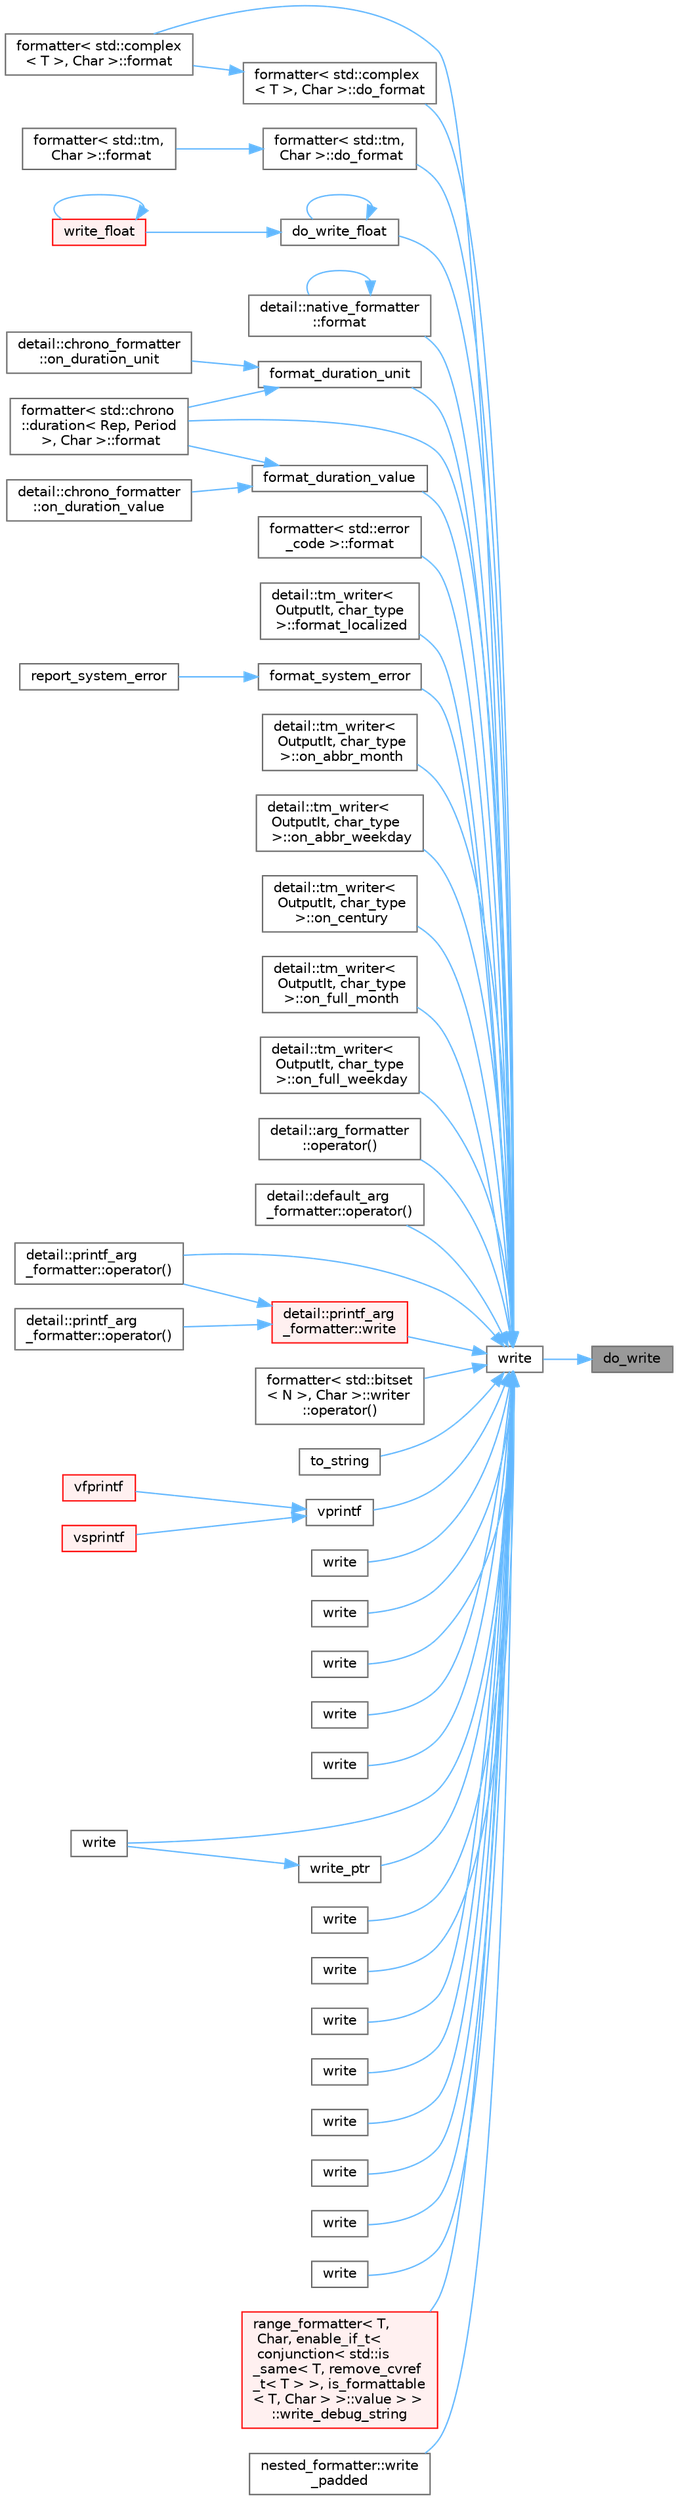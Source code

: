 digraph "do_write"
{
 // LATEX_PDF_SIZE
  bgcolor="transparent";
  edge [fontname=Helvetica,fontsize=10,labelfontname=Helvetica,labelfontsize=10];
  node [fontname=Helvetica,fontsize=10,shape=box,height=0.2,width=0.4];
  rankdir="RL";
  Node1 [id="Node000001",label="do_write",height=0.2,width=0.4,color="gray40", fillcolor="grey60", style="filled", fontcolor="black",tooltip=" "];
  Node1 -> Node2 [id="edge1_Node000001_Node000002",dir="back",color="steelblue1",style="solid",tooltip=" "];
  Node2 [id="Node000002",label="write",height=0.2,width=0.4,color="grey40", fillcolor="white", style="filled",URL="$namespacedetail.html#abb5bb7d57c9cc36020fa5c0bc10fa57a",tooltip=" "];
  Node2 -> Node3 [id="edge2_Node000002_Node000003",dir="back",color="steelblue1",style="solid",tooltip=" "];
  Node3 [id="Node000003",label="formatter\< std::complex\l\< T \>, Char \>::do_format",height=0.2,width=0.4,color="grey40", fillcolor="white", style="filled",URL="$structformatter_3_01std_1_1complex_3_01_t_01_4_00_01_char_01_4.html#ab9c515fba4a452e79d7dea18736a7f57",tooltip=" "];
  Node3 -> Node4 [id="edge3_Node000003_Node000004",dir="back",color="steelblue1",style="solid",tooltip=" "];
  Node4 [id="Node000004",label="formatter\< std::complex\l\< T \>, Char \>::format",height=0.2,width=0.4,color="grey40", fillcolor="white", style="filled",URL="$structformatter_3_01std_1_1complex_3_01_t_01_4_00_01_char_01_4.html#aebc2d403af5f0aa6b372cea57044631d",tooltip=" "];
  Node2 -> Node5 [id="edge4_Node000002_Node000005",dir="back",color="steelblue1",style="solid",tooltip=" "];
  Node5 [id="Node000005",label="formatter\< std::tm,\l Char \>::do_format",height=0.2,width=0.4,color="grey40", fillcolor="white", style="filled",URL="$structformatter_3_01std_1_1tm_00_01_char_01_4.html#aa9f5144aebbd265e2741db3d13aaebdd",tooltip=" "];
  Node5 -> Node6 [id="edge5_Node000005_Node000006",dir="back",color="steelblue1",style="solid",tooltip=" "];
  Node6 [id="Node000006",label="formatter\< std::tm,\l Char \>::format",height=0.2,width=0.4,color="grey40", fillcolor="white", style="filled",URL="$structformatter_3_01std_1_1tm_00_01_char_01_4.html#ac432305bec03b9700a76cf21a4b2828c",tooltip=" "];
  Node2 -> Node7 [id="edge6_Node000002_Node000007",dir="back",color="steelblue1",style="solid",tooltip=" "];
  Node7 [id="Node000007",label="do_write_float",height=0.2,width=0.4,color="grey40", fillcolor="white", style="filled",URL="$namespacedetail.html#a786e0235254992b5fef772243b3423ad",tooltip=" "];
  Node7 -> Node7 [id="edge7_Node000007_Node000007",dir="back",color="steelblue1",style="solid",tooltip=" "];
  Node7 -> Node8 [id="edge8_Node000007_Node000008",dir="back",color="steelblue1",style="solid",tooltip=" "];
  Node8 [id="Node000008",label="write_float",height=0.2,width=0.4,color="red", fillcolor="#FFF0F0", style="filled",URL="$namespacedetail.html#afce601fa589dde492318318776d679f8",tooltip=" "];
  Node8 -> Node8 [id="edge9_Node000008_Node000008",dir="back",color="steelblue1",style="solid",tooltip=" "];
  Node2 -> Node11 [id="edge10_Node000002_Node000011",dir="back",color="steelblue1",style="solid",tooltip=" "];
  Node11 [id="Node000011",label="detail::native_formatter\l::format",height=0.2,width=0.4,color="grey40", fillcolor="white", style="filled",URL="$structdetail_1_1native__formatter.html#a9b52fcb79b1551eb75c0f9e324f5b14a",tooltip=" "];
  Node11 -> Node11 [id="edge11_Node000011_Node000011",dir="back",color="steelblue1",style="solid",tooltip=" "];
  Node2 -> Node12 [id="edge12_Node000002_Node000012",dir="back",color="steelblue1",style="solid",tooltip=" "];
  Node12 [id="Node000012",label="formatter\< std::chrono\l::duration\< Rep, Period\l \>, Char \>::format",height=0.2,width=0.4,color="grey40", fillcolor="white", style="filled",URL="$structformatter_3_01std_1_1chrono_1_1duration_3_01_rep_00_01_period_01_4_00_01_char_01_4.html#a2ec854bd7a6a632e4a8e0c027634c84a",tooltip=" "];
  Node2 -> Node4 [id="edge13_Node000002_Node000004",dir="back",color="steelblue1",style="solid",tooltip=" "];
  Node2 -> Node13 [id="edge14_Node000002_Node000013",dir="back",color="steelblue1",style="solid",tooltip=" "];
  Node13 [id="Node000013",label="formatter\< std::error\l_code \>::format",height=0.2,width=0.4,color="grey40", fillcolor="white", style="filled",URL="$structformatter_3_01std_1_1error__code_01_4.html#af30641150384f5b92e84f7350fa05013",tooltip=" "];
  Node2 -> Node14 [id="edge15_Node000002_Node000014",dir="back",color="steelblue1",style="solid",tooltip=" "];
  Node14 [id="Node000014",label="format_duration_unit",height=0.2,width=0.4,color="grey40", fillcolor="white", style="filled",URL="$namespacedetail.html#a2398c04f58e4d99e75a4bd6c2ce3cfba",tooltip=" "];
  Node14 -> Node12 [id="edge16_Node000014_Node000012",dir="back",color="steelblue1",style="solid",tooltip=" "];
  Node14 -> Node15 [id="edge17_Node000014_Node000015",dir="back",color="steelblue1",style="solid",tooltip=" "];
  Node15 [id="Node000015",label="detail::chrono_formatter\l::on_duration_unit",height=0.2,width=0.4,color="grey40", fillcolor="white", style="filled",URL="$structdetail_1_1chrono__formatter.html#a426efbda8fcbda88cf75c76685700307",tooltip=" "];
  Node2 -> Node16 [id="edge18_Node000002_Node000016",dir="back",color="steelblue1",style="solid",tooltip=" "];
  Node16 [id="Node000016",label="format_duration_value",height=0.2,width=0.4,color="grey40", fillcolor="white", style="filled",URL="$namespacedetail.html#a1b96d687ed36f0fdf9824fcdc899a187",tooltip=" "];
  Node16 -> Node12 [id="edge19_Node000016_Node000012",dir="back",color="steelblue1",style="solid",tooltip=" "];
  Node16 -> Node17 [id="edge20_Node000016_Node000017",dir="back",color="steelblue1",style="solid",tooltip=" "];
  Node17 [id="Node000017",label="detail::chrono_formatter\l::on_duration_value",height=0.2,width=0.4,color="grey40", fillcolor="white", style="filled",URL="$structdetail_1_1chrono__formatter.html#abc3133bb75d16e1080b2c1086eea387c",tooltip=" "];
  Node2 -> Node18 [id="edge21_Node000002_Node000018",dir="back",color="steelblue1",style="solid",tooltip=" "];
  Node18 [id="Node000018",label="detail::tm_writer\<\l OutputIt, char_type\l \>::format_localized",height=0.2,width=0.4,color="grey40", fillcolor="white", style="filled",URL="$classdetail_1_1tm__writer.html#aca51cad781172a3dc960dd509f0c4828",tooltip=" "];
  Node2 -> Node19 [id="edge22_Node000002_Node000019",dir="back",color="steelblue1",style="solid",tooltip=" "];
  Node19 [id="Node000019",label="format_system_error",height=0.2,width=0.4,color="grey40", fillcolor="white", style="filled",URL="$format-inl_8h.html#a7f93bbdee51ea567c2cdf8532c0c1fc1",tooltip="Formats an error message for an error returned by an operating system or a language runtime,..."];
  Node19 -> Node20 [id="edge23_Node000019_Node000020",dir="back",color="steelblue1",style="solid",tooltip=" "];
  Node20 [id="Node000020",label="report_system_error",height=0.2,width=0.4,color="grey40", fillcolor="white", style="filled",URL="$format-inl_8h.html#af135c0ecc93e827e4ef51b18a4b0da74",tooltip=" "];
  Node2 -> Node21 [id="edge24_Node000002_Node000021",dir="back",color="steelblue1",style="solid",tooltip=" "];
  Node21 [id="Node000021",label="detail::tm_writer\<\l OutputIt, char_type\l \>::on_abbr_month",height=0.2,width=0.4,color="grey40", fillcolor="white", style="filled",URL="$classdetail_1_1tm__writer.html#a7ab83f6e8d7164ea844fb37cdfc6587c",tooltip=" "];
  Node2 -> Node22 [id="edge25_Node000002_Node000022",dir="back",color="steelblue1",style="solid",tooltip=" "];
  Node22 [id="Node000022",label="detail::tm_writer\<\l OutputIt, char_type\l \>::on_abbr_weekday",height=0.2,width=0.4,color="grey40", fillcolor="white", style="filled",URL="$classdetail_1_1tm__writer.html#a9ce547e644b499f05adacf0744ac083b",tooltip=" "];
  Node2 -> Node23 [id="edge26_Node000002_Node000023",dir="back",color="steelblue1",style="solid",tooltip=" "];
  Node23 [id="Node000023",label="detail::tm_writer\<\l OutputIt, char_type\l \>::on_century",height=0.2,width=0.4,color="grey40", fillcolor="white", style="filled",URL="$classdetail_1_1tm__writer.html#add5cace4ce043e2c76a4eb59ddce4999",tooltip=" "];
  Node2 -> Node24 [id="edge27_Node000002_Node000024",dir="back",color="steelblue1",style="solid",tooltip=" "];
  Node24 [id="Node000024",label="detail::tm_writer\<\l OutputIt, char_type\l \>::on_full_month",height=0.2,width=0.4,color="grey40", fillcolor="white", style="filled",URL="$classdetail_1_1tm__writer.html#a76f9931915777185fc9edc95f5b8a26a",tooltip=" "];
  Node2 -> Node25 [id="edge28_Node000002_Node000025",dir="back",color="steelblue1",style="solid",tooltip=" "];
  Node25 [id="Node000025",label="detail::tm_writer\<\l OutputIt, char_type\l \>::on_full_weekday",height=0.2,width=0.4,color="grey40", fillcolor="white", style="filled",URL="$classdetail_1_1tm__writer.html#aeea3f5bfd23611718eb4f10150db3380",tooltip=" "];
  Node2 -> Node26 [id="edge29_Node000002_Node000026",dir="back",color="steelblue1",style="solid",tooltip=" "];
  Node26 [id="Node000026",label="detail::arg_formatter\l::operator()",height=0.2,width=0.4,color="grey40", fillcolor="white", style="filled",URL="$structdetail_1_1arg__formatter.html#added4323a27dba31511ebc5cf940c6e5",tooltip=" "];
  Node2 -> Node27 [id="edge30_Node000002_Node000027",dir="back",color="steelblue1",style="solid",tooltip=" "];
  Node27 [id="Node000027",label="detail::default_arg\l_formatter::operator()",height=0.2,width=0.4,color="grey40", fillcolor="white", style="filled",URL="$structdetail_1_1default__arg__formatter.html#a9ee45fac58a2a7a9816c0a99172d3a24",tooltip=" "];
  Node2 -> Node28 [id="edge31_Node000002_Node000028",dir="back",color="steelblue1",style="solid",tooltip=" "];
  Node28 [id="Node000028",label="detail::printf_arg\l_formatter::operator()",height=0.2,width=0.4,color="grey40", fillcolor="white", style="filled",URL="$classdetail_1_1printf__arg__formatter.html#a9ee45fac58a2a7a9816c0a99172d3a24",tooltip=" "];
  Node2 -> Node29 [id="edge32_Node000002_Node000029",dir="back",color="steelblue1",style="solid",tooltip=" "];
  Node29 [id="Node000029",label="formatter\< std::bitset\l\< N \>, Char \>::writer\l::operator()",height=0.2,width=0.4,color="grey40", fillcolor="white", style="filled",URL="$structformatter_3_01std_1_1bitset_3_01_n_01_4_00_01_char_01_4_1_1writer.html#aa093b083911d367c4ccc872200636371",tooltip=" "];
  Node2 -> Node30 [id="edge33_Node000002_Node000030",dir="back",color="steelblue1",style="solid",tooltip=" "];
  Node30 [id="Node000030",label="to_string",height=0.2,width=0.4,color="grey40", fillcolor="white", style="filled",URL="$format_8h.html#aa38fcda7cd78cb784cb7d0c5d49730c4",tooltip="Converts value to std::string using the default format for type T."];
  Node2 -> Node31 [id="edge34_Node000002_Node000031",dir="back",color="steelblue1",style="solid",tooltip=" "];
  Node31 [id="Node000031",label="vprintf",height=0.2,width=0.4,color="grey40", fillcolor="white", style="filled",URL="$namespacedetail.html#a755ec613824f57d29068751f166ad91b",tooltip=" "];
  Node31 -> Node32 [id="edge35_Node000031_Node000032",dir="back",color="steelblue1",style="solid",tooltip=" "];
  Node32 [id="Node000032",label="vfprintf",height=0.2,width=0.4,color="red", fillcolor="#FFF0F0", style="filled",URL="$printf_8h.html#abb30aad964fc771fb52cf3ad88649df2",tooltip=" "];
  Node31 -> Node65 [id="edge36_Node000031_Node000065",dir="back",color="steelblue1",style="solid",tooltip=" "];
  Node65 [id="Node000065",label="vsprintf",height=0.2,width=0.4,color="red", fillcolor="#FFF0F0", style="filled",URL="$printf_8h.html#a5e1075a6c1fce5050424f97a2fac648f",tooltip=" "];
  Node2 -> Node76 [id="edge37_Node000002_Node000076",dir="back",color="steelblue1",style="solid",tooltip=" "];
  Node76 [id="Node000076",label="detail::printf_arg\l_formatter::write",height=0.2,width=0.4,color="red", fillcolor="#FFF0F0", style="filled",URL="$classdetail_1_1printf__arg__formatter.html#a4952f110d1c9bb75a547a1bf8edfff06",tooltip=" "];
  Node76 -> Node77 [id="edge38_Node000076_Node000077",dir="back",color="steelblue1",style="solid",tooltip=" "];
  Node77 [id="Node000077",label="detail::printf_arg\l_formatter::operator()",height=0.2,width=0.4,color="grey40", fillcolor="white", style="filled",URL="$classdetail_1_1printf__arg__formatter.html#aa8961d66044f1ffcdf2816cd4bbb9e72",tooltip=" "];
  Node76 -> Node28 [id="edge39_Node000076_Node000028",dir="back",color="steelblue1",style="solid",tooltip=" "];
  Node2 -> Node82 [id="edge40_Node000002_Node000082",dir="back",color="steelblue1",style="solid",tooltip=" "];
  Node82 [id="Node000082",label="write",height=0.2,width=0.4,color="grey40", fillcolor="white", style="filled",URL="$namespacedetail.html#a80447ad8247e2f87d17817aa7cb4ac12",tooltip=" "];
  Node2 -> Node83 [id="edge41_Node000002_Node000083",dir="back",color="steelblue1",style="solid",tooltip=" "];
  Node83 [id="Node000083",label="write",height=0.2,width=0.4,color="grey40", fillcolor="white", style="filled",URL="$namespacedetail.html#a664c3f795a0280d463eb3f67c45219ad",tooltip=" "];
  Node2 -> Node84 [id="edge42_Node000002_Node000084",dir="back",color="steelblue1",style="solid",tooltip=" "];
  Node84 [id="Node000084",label="write",height=0.2,width=0.4,color="grey40", fillcolor="white", style="filled",URL="$namespacedetail.html#a9715ea7368458d75d371b5ee203da9ab",tooltip=" "];
  Node2 -> Node85 [id="edge43_Node000002_Node000085",dir="back",color="steelblue1",style="solid",tooltip=" "];
  Node85 [id="Node000085",label="write",height=0.2,width=0.4,color="grey40", fillcolor="white", style="filled",URL="$namespacedetail.html#a52bf5194a8344744afbdcf8be238b531",tooltip=" "];
  Node2 -> Node86 [id="edge44_Node000002_Node000086",dir="back",color="steelblue1",style="solid",tooltip=" "];
  Node86 [id="Node000086",label="write",height=0.2,width=0.4,color="grey40", fillcolor="white", style="filled",URL="$namespacedetail.html#ab376aea856de5f41496b67d16b48fcb2",tooltip=" "];
  Node2 -> Node87 [id="edge45_Node000002_Node000087",dir="back",color="steelblue1",style="solid",tooltip=" "];
  Node87 [id="Node000087",label="write",height=0.2,width=0.4,color="grey40", fillcolor="white", style="filled",URL="$namespacedetail.html#a17a01247796a9d5bdbbe57a71127b677",tooltip=" "];
  Node2 -> Node88 [id="edge46_Node000002_Node000088",dir="back",color="steelblue1",style="solid",tooltip=" "];
  Node88 [id="Node000088",label="write",height=0.2,width=0.4,color="grey40", fillcolor="white", style="filled",URL="$namespacedetail.html#a758519acdee99df8069c8f410abd0e17",tooltip=" "];
  Node2 -> Node89 [id="edge47_Node000002_Node000089",dir="back",color="steelblue1",style="solid",tooltip=" "];
  Node89 [id="Node000089",label="write",height=0.2,width=0.4,color="grey40", fillcolor="white", style="filled",URL="$namespacedetail.html#af63c7f70b945063451b9d19934e1490a",tooltip=" "];
  Node2 -> Node90 [id="edge48_Node000002_Node000090",dir="back",color="steelblue1",style="solid",tooltip=" "];
  Node90 [id="Node000090",label="write",height=0.2,width=0.4,color="grey40", fillcolor="white", style="filled",URL="$namespacedetail.html#ac041657f6dc2747df58f3889303866d0",tooltip=" "];
  Node2 -> Node91 [id="edge49_Node000002_Node000091",dir="back",color="steelblue1",style="solid",tooltip=" "];
  Node91 [id="Node000091",label="write",height=0.2,width=0.4,color="grey40", fillcolor="white", style="filled",URL="$namespacedetail.html#aae940ad9ab6e762cffb44b09e20be8ea",tooltip=" "];
  Node2 -> Node92 [id="edge50_Node000002_Node000092",dir="back",color="steelblue1",style="solid",tooltip=" "];
  Node92 [id="Node000092",label="write",height=0.2,width=0.4,color="grey40", fillcolor="white", style="filled",URL="$namespacedetail.html#a89dea9ae2ccdef585b85cf0876e9216d",tooltip=" "];
  Node2 -> Node93 [id="edge51_Node000002_Node000093",dir="back",color="steelblue1",style="solid",tooltip=" "];
  Node93 [id="Node000093",label="write",height=0.2,width=0.4,color="grey40", fillcolor="white", style="filled",URL="$namespacedetail.html#a9c683e2bdae1f39926846a8a6d599444",tooltip=" "];
  Node2 -> Node94 [id="edge52_Node000002_Node000094",dir="back",color="steelblue1",style="solid",tooltip=" "];
  Node94 [id="Node000094",label="write",height=0.2,width=0.4,color="grey40", fillcolor="white", style="filled",URL="$namespacedetail.html#ab7395dbba48670f166e3b1ee38d2de24",tooltip=" "];
  Node2 -> Node95 [id="edge53_Node000002_Node000095",dir="back",color="steelblue1",style="solid",tooltip=" "];
  Node95 [id="Node000095",label="write",height=0.2,width=0.4,color="grey40", fillcolor="white", style="filled",URL="$namespacedetail.html#a48868fd3bb12769c58fc561fe2fd4568",tooltip=" "];
  Node2 -> Node96 [id="edge54_Node000002_Node000096",dir="back",color="steelblue1",style="solid",tooltip=" "];
  Node96 [id="Node000096",label="range_formatter\< T,\l Char, enable_if_t\<\l conjunction\< std::is\l_same\< T, remove_cvref\l_t\< T \> \>, is_formattable\l\< T, Char \> \>::value \> \>\l::write_debug_string",height=0.2,width=0.4,color="red", fillcolor="#FFF0F0", style="filled",URL="$structrange__formatter_3_01_t_00_01_char_00_01enable__if__t_3_01conjunction_3_01std_1_1is__same_edf46378efa9da3f820c5aa7a483895e.html#a0036fb25034f72de4a9e3796b3af019d",tooltip=" "];
  Node2 -> Node98 [id="edge55_Node000002_Node000098",dir="back",color="steelblue1",style="solid",tooltip=" "];
  Node98 [id="Node000098",label="nested_formatter::write\l_padded",height=0.2,width=0.4,color="grey40", fillcolor="white", style="filled",URL="$structnested__formatter.html#af5e9dc3c9fd562fcdaecc65588c1950f",tooltip=" "];
  Node2 -> Node99 [id="edge56_Node000002_Node000099",dir="back",color="steelblue1",style="solid",tooltip=" "];
  Node99 [id="Node000099",label="write_ptr",height=0.2,width=0.4,color="grey40", fillcolor="white", style="filled",URL="$namespacedetail.html#abc00e0418a441b107f0cf8bab2493ede",tooltip=" "];
  Node99 -> Node87 [id="edge57_Node000099_Node000087",dir="back",color="steelblue1",style="solid",tooltip=" "];
}
